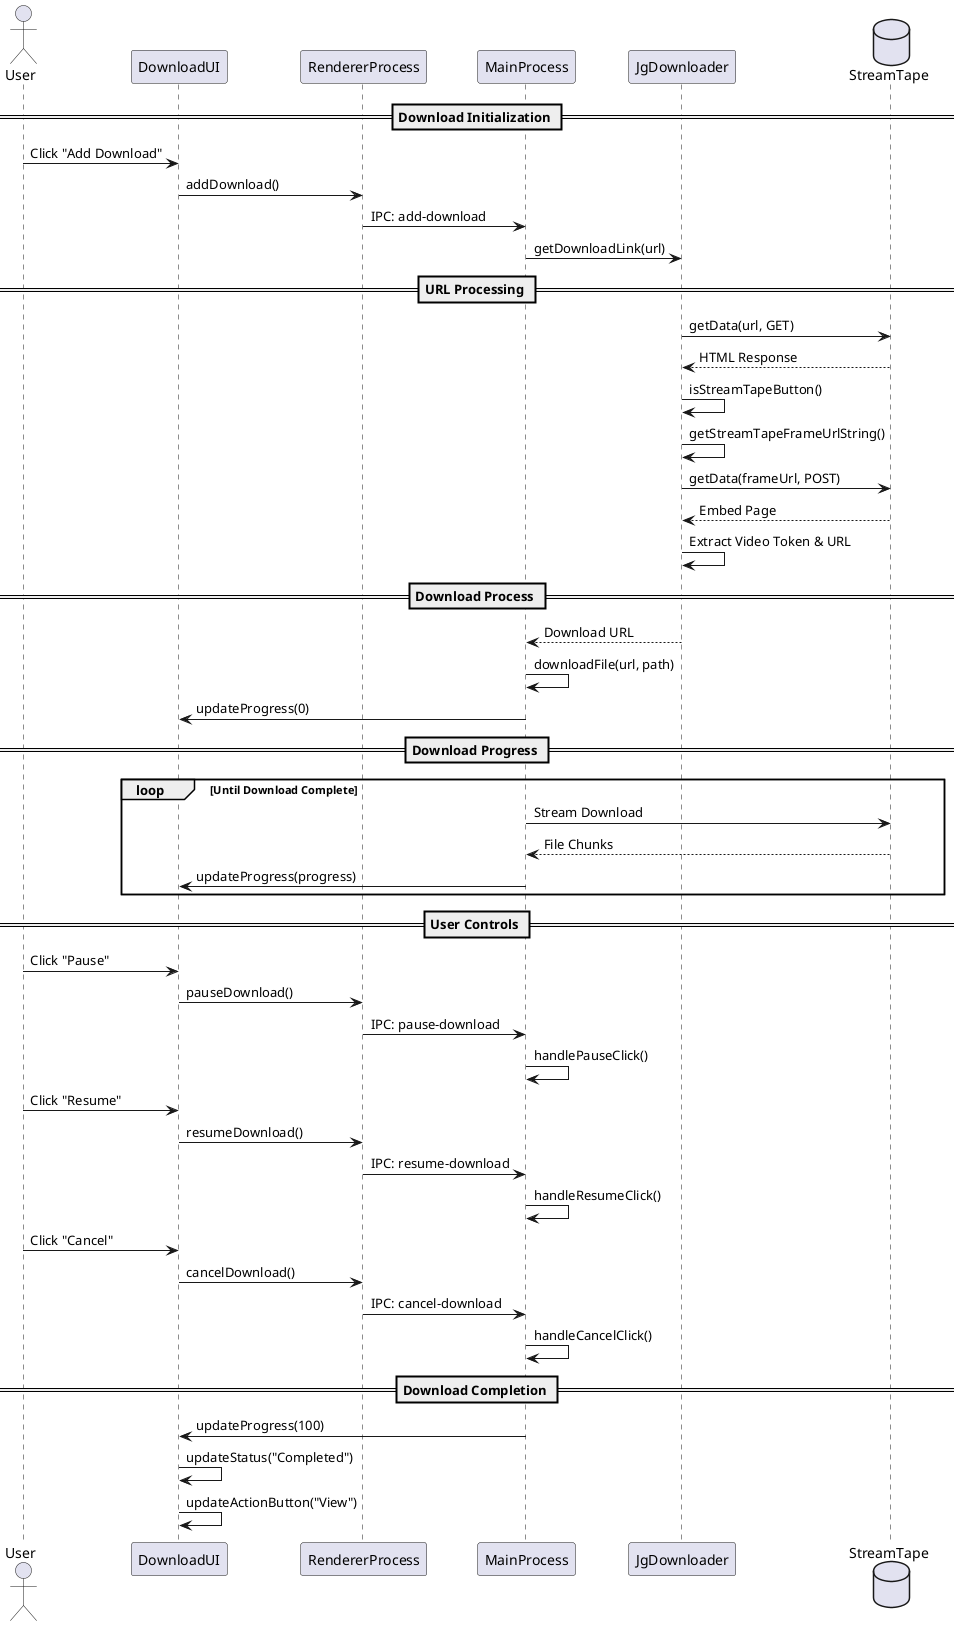 @startuml DownloadSequence

actor User
participant "DownloadUI" as UI
participant "RendererProcess" as Renderer
participant "MainProcess" as Main
participant "JgDownloader" as Downloader
database "StreamTape" as Stream

== Download Initialization ==
User -> UI: Click "Add Download"
UI -> Renderer: addDownload()
Renderer -> Main: IPC: add-download
Main -> Downloader: getDownloadLink(url)

== URL Processing ==
Downloader -> Stream: getData(url, GET)
Stream --> Downloader: HTML Response
Downloader -> Downloader: isStreamTapeButton()
Downloader -> Downloader: getStreamTapeFrameUrlString()
Downloader -> Stream: getData(frameUrl, POST)
Stream --> Downloader: Embed Page
Downloader -> Downloader: Extract Video Token & URL

== Download Process ==
Downloader --> Main: Download URL
Main -> Main: downloadFile(url, path)
Main -> UI: updateProgress(0)

== Download Progress ==
loop Until Download Complete
    Main -> Stream: Stream Download
    Stream --> Main: File Chunks
    Main -> UI: updateProgress(progress)
end

== User Controls ==
User -> UI: Click "Pause"
UI -> Renderer: pauseDownload()
Renderer -> Main: IPC: pause-download
Main -> Main: handlePauseClick()

User -> UI: Click "Resume"
UI -> Renderer: resumeDownload()
Renderer -> Main: IPC: resume-download
Main -> Main: handleResumeClick()

User -> UI: Click "Cancel"
UI -> Renderer: cancelDownload()
Renderer -> Main: IPC: cancel-download
Main -> Main: handleCancelClick()

== Download Completion ==
Main -> UI: updateProgress(100)
UI -> UI: updateStatus("Completed")
UI -> UI: updateActionButton("View")

@enduml